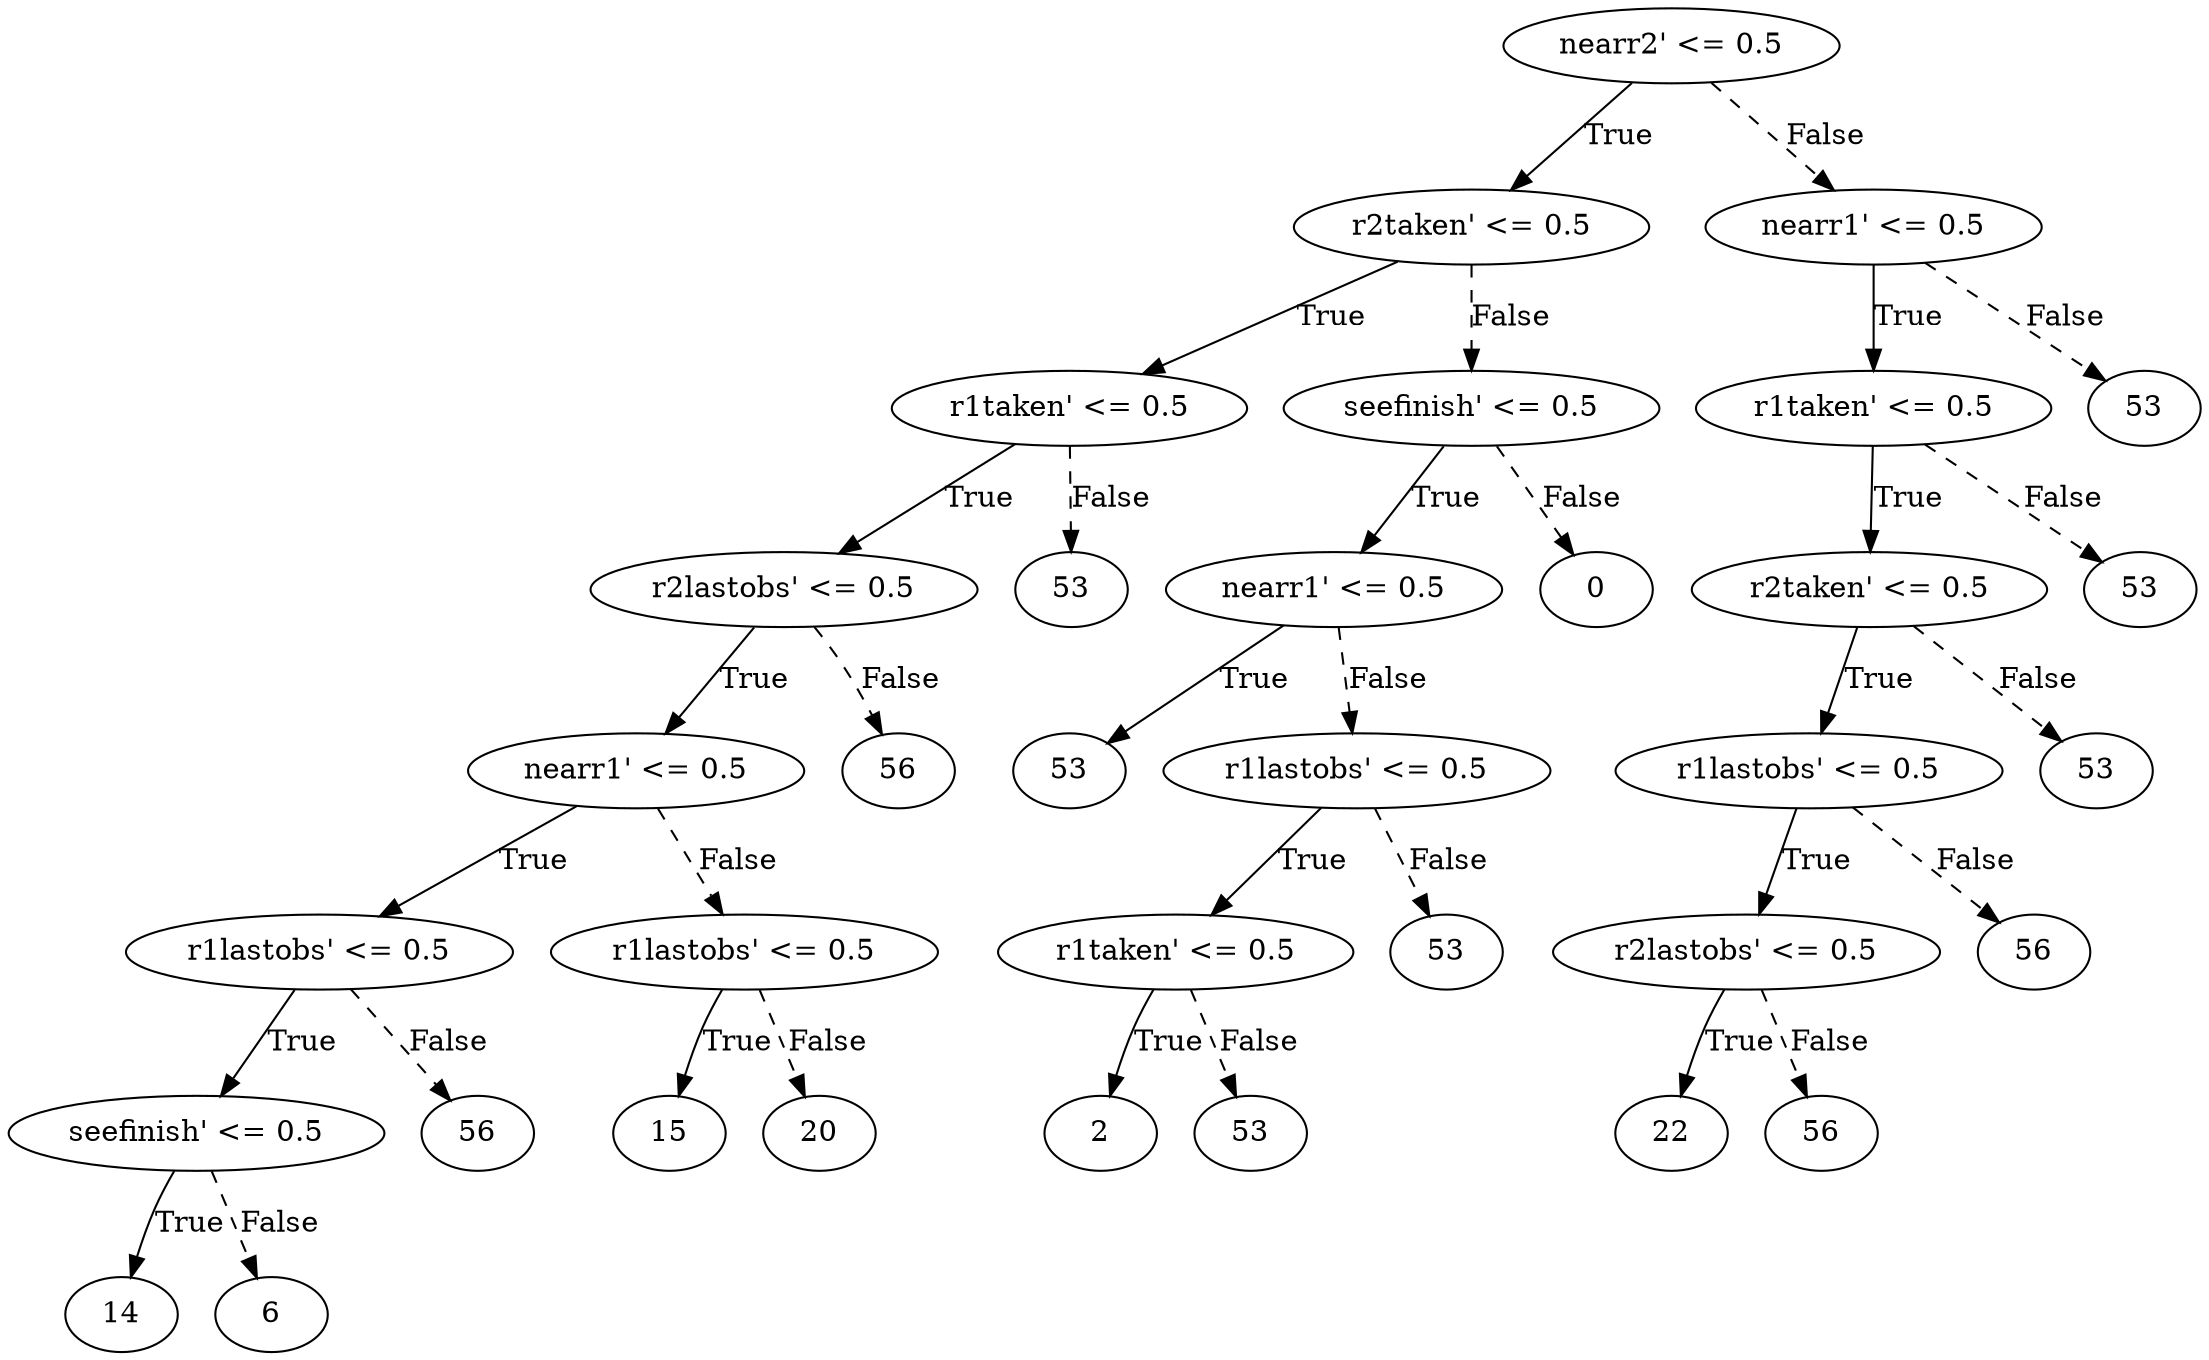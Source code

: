 digraph {
0 [label="nearr2' <= 0.5"];
1 [label="r2taken' <= 0.5"];
2 [label="r1taken' <= 0.5"];
3 [label="r2lastobs' <= 0.5"];
4 [label="nearr1' <= 0.5"];
5 [label="r1lastobs' <= 0.5"];
6 [label="seefinish' <= 0.5"];
7 [label="14"];
6 -> 7 [label="True"];
8 [label="6"];
6 -> 8 [style="dashed", label="False"];
5 -> 6 [label="True"];
9 [label="56"];
5 -> 9 [style="dashed", label="False"];
4 -> 5 [label="True"];
10 [label="r1lastobs' <= 0.5"];
11 [label="15"];
10 -> 11 [label="True"];
12 [label="20"];
10 -> 12 [style="dashed", label="False"];
4 -> 10 [style="dashed", label="False"];
3 -> 4 [label="True"];
13 [label="56"];
3 -> 13 [style="dashed", label="False"];
2 -> 3 [label="True"];
14 [label="53"];
2 -> 14 [style="dashed", label="False"];
1 -> 2 [label="True"];
15 [label="seefinish' <= 0.5"];
16 [label="nearr1' <= 0.5"];
17 [label="53"];
16 -> 17 [label="True"];
18 [label="r1lastobs' <= 0.5"];
19 [label="r1taken' <= 0.5"];
20 [label="2"];
19 -> 20 [label="True"];
21 [label="53"];
19 -> 21 [style="dashed", label="False"];
18 -> 19 [label="True"];
22 [label="53"];
18 -> 22 [style="dashed", label="False"];
16 -> 18 [style="dashed", label="False"];
15 -> 16 [label="True"];
23 [label="0"];
15 -> 23 [style="dashed", label="False"];
1 -> 15 [style="dashed", label="False"];
0 -> 1 [label="True"];
24 [label="nearr1' <= 0.5"];
25 [label="r1taken' <= 0.5"];
26 [label="r2taken' <= 0.5"];
27 [label="r1lastobs' <= 0.5"];
28 [label="r2lastobs' <= 0.5"];
29 [label="22"];
28 -> 29 [label="True"];
30 [label="56"];
28 -> 30 [style="dashed", label="False"];
27 -> 28 [label="True"];
31 [label="56"];
27 -> 31 [style="dashed", label="False"];
26 -> 27 [label="True"];
32 [label="53"];
26 -> 32 [style="dashed", label="False"];
25 -> 26 [label="True"];
33 [label="53"];
25 -> 33 [style="dashed", label="False"];
24 -> 25 [label="True"];
34 [label="53"];
24 -> 34 [style="dashed", label="False"];
0 -> 24 [style="dashed", label="False"];

}